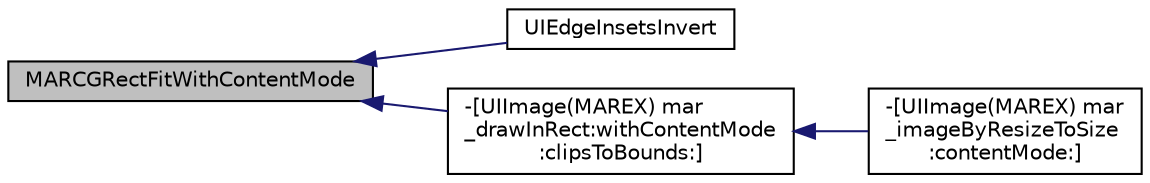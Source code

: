 digraph "MARCGRectFitWithContentMode"
{
  edge [fontname="Helvetica",fontsize="10",labelfontname="Helvetica",labelfontsize="10"];
  node [fontname="Helvetica",fontsize="10",shape=record];
  rankdir="LR";
  Node113 [label="MARCGRectFitWithContentMode",height=0.2,width=0.4,color="black", fillcolor="grey75", style="filled", fontcolor="black"];
  Node113 -> Node114 [dir="back",color="midnightblue",fontsize="10",style="solid",fontname="Helvetica"];
  Node114 [label="UIEdgeInsetsInvert",height=0.2,width=0.4,color="black", fillcolor="white", style="filled",URL="$_m_a_r_c_g_utilities_8h.html#a94b752df0bdb07264cac471b25317f39",tooltip="Negates/inverts a UIEdgeInsets. "];
  Node113 -> Node115 [dir="back",color="midnightblue",fontsize="10",style="solid",fontname="Helvetica"];
  Node115 [label="-[UIImage(MAREX) mar\l_drawInRect:withContentMode\l:clipsToBounds:]",height=0.2,width=0.4,color="black", fillcolor="white", style="filled",URL="$category_u_i_image_07_m_a_r_e_x_08.html#a3b3c0678b4f8d0fbfe0462b1457589c2"];
  Node115 -> Node116 [dir="back",color="midnightblue",fontsize="10",style="solid",fontname="Helvetica"];
  Node116 [label="-[UIImage(MAREX) mar\l_imageByResizeToSize\l:contentMode:]",height=0.2,width=0.4,color="black", fillcolor="white", style="filled",URL="$category_u_i_image_07_m_a_r_e_x_08.html#a396de936fdc530ff44abf786ab45c60c"];
}
